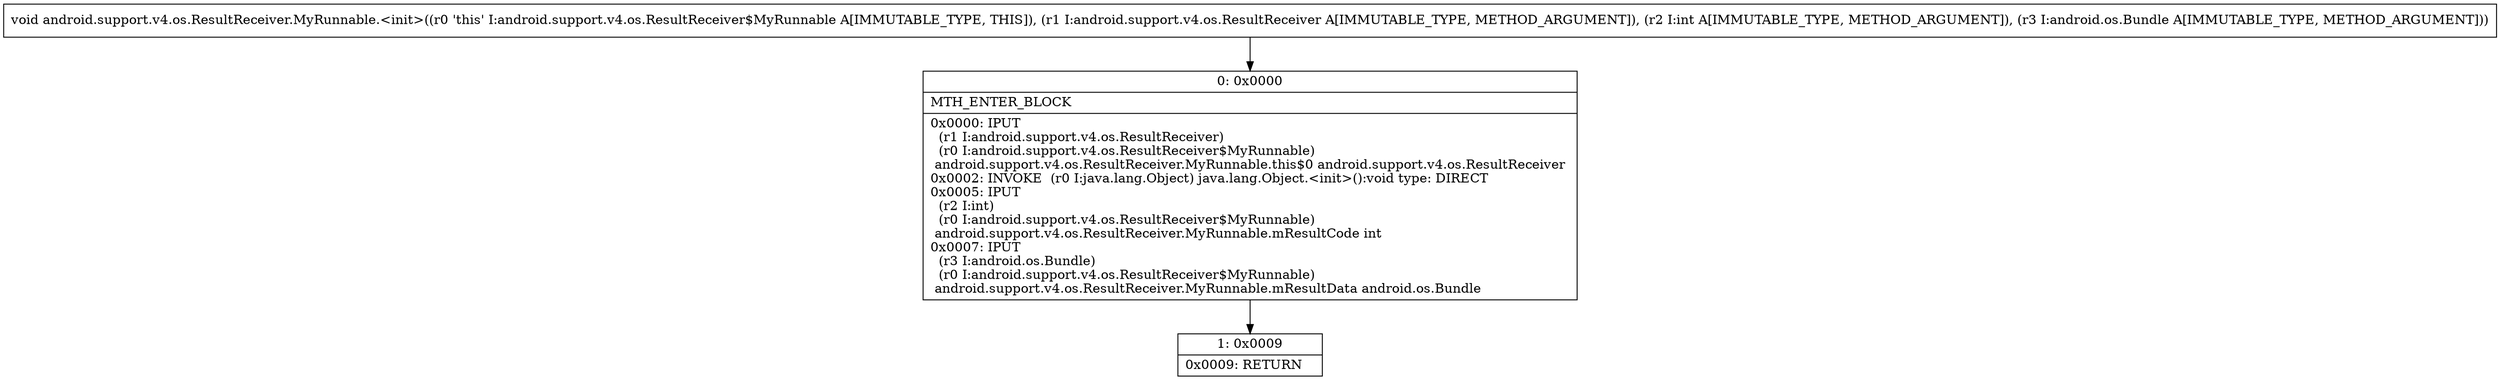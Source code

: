 digraph "CFG forandroid.support.v4.os.ResultReceiver.MyRunnable.\<init\>(Landroid\/support\/v4\/os\/ResultReceiver;ILandroid\/os\/Bundle;)V" {
Node_0 [shape=record,label="{0\:\ 0x0000|MTH_ENTER_BLOCK\l|0x0000: IPUT  \l  (r1 I:android.support.v4.os.ResultReceiver)\l  (r0 I:android.support.v4.os.ResultReceiver$MyRunnable)\l android.support.v4.os.ResultReceiver.MyRunnable.this$0 android.support.v4.os.ResultReceiver \l0x0002: INVOKE  (r0 I:java.lang.Object) java.lang.Object.\<init\>():void type: DIRECT \l0x0005: IPUT  \l  (r2 I:int)\l  (r0 I:android.support.v4.os.ResultReceiver$MyRunnable)\l android.support.v4.os.ResultReceiver.MyRunnable.mResultCode int \l0x0007: IPUT  \l  (r3 I:android.os.Bundle)\l  (r0 I:android.support.v4.os.ResultReceiver$MyRunnable)\l android.support.v4.os.ResultReceiver.MyRunnable.mResultData android.os.Bundle \l}"];
Node_1 [shape=record,label="{1\:\ 0x0009|0x0009: RETURN   \l}"];
MethodNode[shape=record,label="{void android.support.v4.os.ResultReceiver.MyRunnable.\<init\>((r0 'this' I:android.support.v4.os.ResultReceiver$MyRunnable A[IMMUTABLE_TYPE, THIS]), (r1 I:android.support.v4.os.ResultReceiver A[IMMUTABLE_TYPE, METHOD_ARGUMENT]), (r2 I:int A[IMMUTABLE_TYPE, METHOD_ARGUMENT]), (r3 I:android.os.Bundle A[IMMUTABLE_TYPE, METHOD_ARGUMENT])) }"];
MethodNode -> Node_0;
Node_0 -> Node_1;
}

